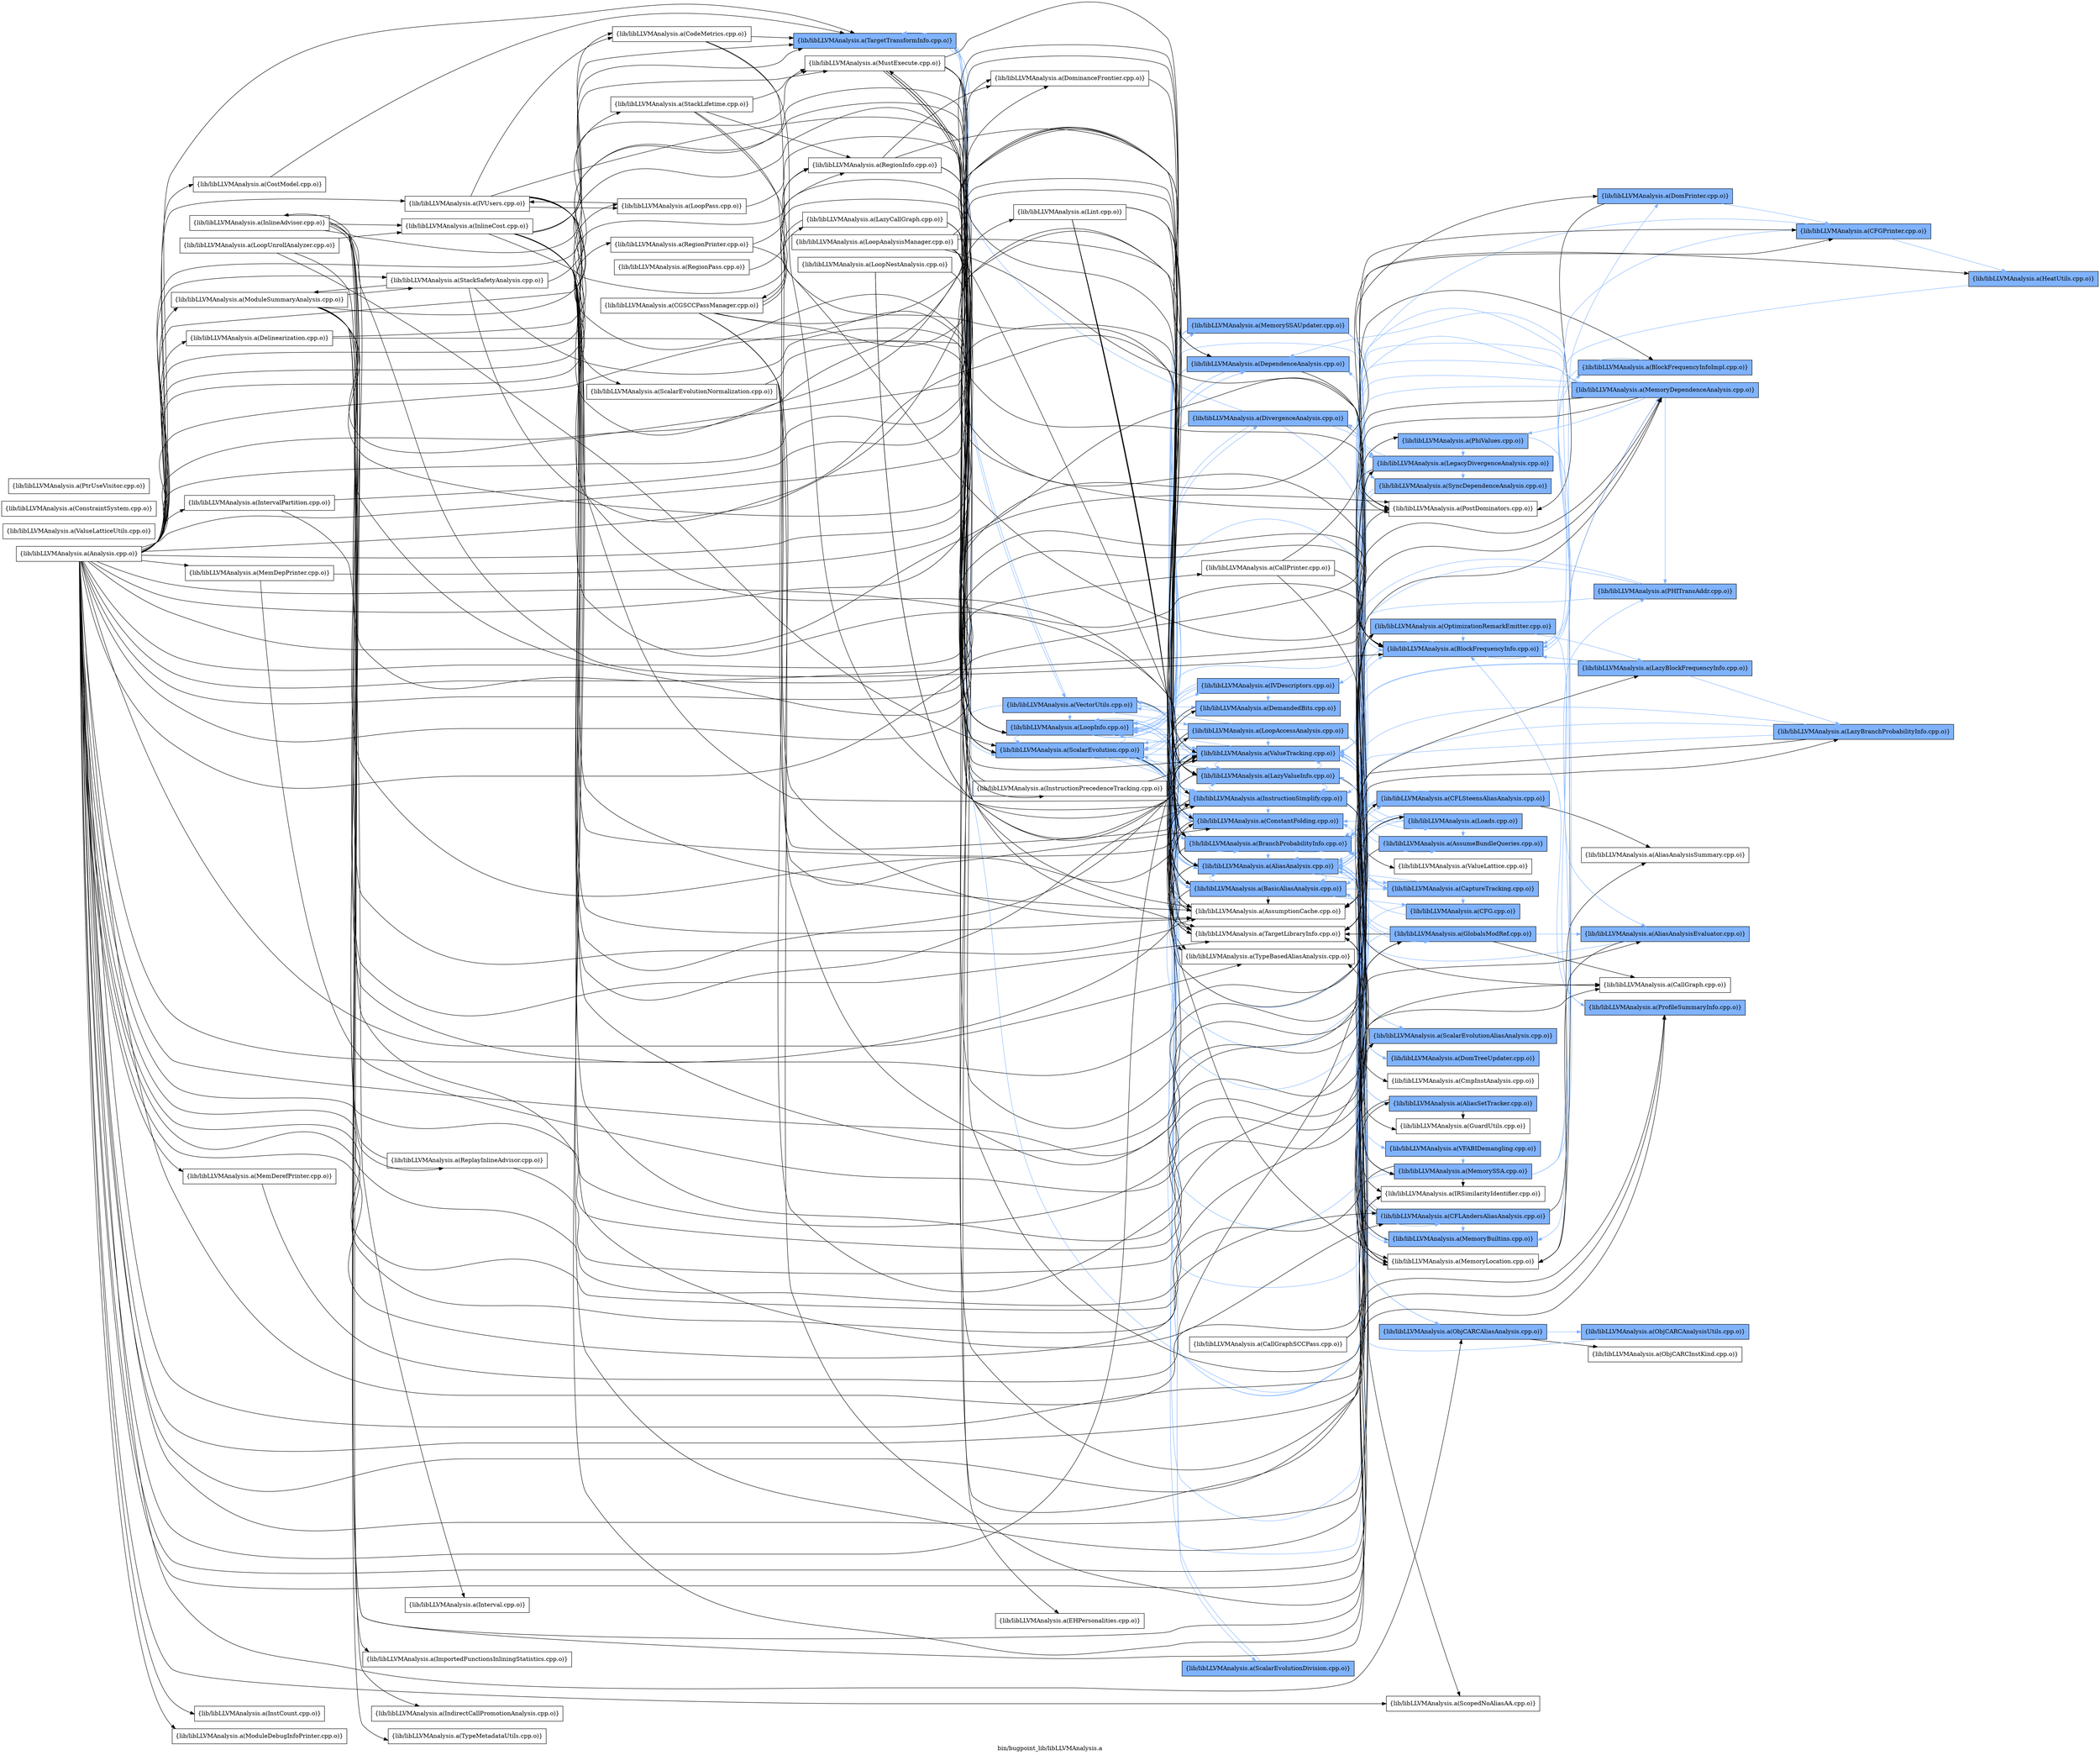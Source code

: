 digraph "bin/bugpoint_lib/libLLVMAnalysis.a" {
	label="bin/bugpoint_lib/libLLVMAnalysis.a";
	rankdir=LR;
	{ rank=same; Node0x560d4366f548;  }
	{ rank=same; Node0x560d4366d978; Node0x560d4367b528; Node0x560d43672068;  }
	{ rank=same; Node0x560d4368a078; Node0x560d436747c8; Node0x560d4366f2c8; Node0x560d4366d1f8; Node0x560d4368dfe8; Node0x560d43674188; Node0x560d43676168; Node0x560d4368caa8; Node0x560d43688e58; Node0x560d4368fac8; Node0x560d4368f398; Node0x560d4368d908; Node0x560d4367cf68; Node0x560d43671528; Node0x560d43674a98; Node0x560d4366fb38; Node0x560d43672888;  }
	{ rank=same; Node0x560d436865b8; Node0x560d436894e8; Node0x560d43692318; Node0x560d4366eb98; Node0x560d4367d698; Node0x560d43678648; Node0x560d4368d868; Node0x560d43684da8; Node0x560d43676de8; Node0x560d4366d9c8; Node0x560d4366e008; Node0x560d43684308; Node0x560d43690068; Node0x560d436742c8; Node0x560d43672c98; Node0x560d43679408; Node0x560d4367a948; Node0x560d436730f8; Node0x560d43686838; Node0x560d4368a7f8; Node0x560d43691378; Node0x560d43673878; Node0x560d4368e498; Node0x560d4368c7d8; Node0x560d43677dd8; Node0x560d436730a8;  }
	{ rank=same; Node0x560d436892b8; Node0x560d43684b78; Node0x560d43675768; Node0x560d43691b98; Node0x560d4368ec68; Node0x560d4366e5f8; Node0x560d436835e8; Node0x560d43685c08; Node0x560d43673eb8; Node0x560d4368c058; Node0x560d43671ca8;  }
	{ rank=same; Node0x560d4368a5c8; Node0x560d43690748;  }
	{ rank=same; Node0x560d4366f548;  }
	{ rank=same; Node0x560d4366d978; Node0x560d4367b528; Node0x560d43672068;  }
	{ rank=same; Node0x560d4368a078; Node0x560d436747c8; Node0x560d4366f2c8; Node0x560d4366d1f8; Node0x560d4368dfe8; Node0x560d43674188; Node0x560d43676168; Node0x560d4368caa8; Node0x560d43688e58; Node0x560d4368fac8; Node0x560d4368f398; Node0x560d4368d908; Node0x560d4367cf68; Node0x560d43671528; Node0x560d43674a98; Node0x560d4366fb38; Node0x560d43672888;  }
	{ rank=same; Node0x560d436865b8; Node0x560d436894e8; Node0x560d43692318; Node0x560d4366eb98; Node0x560d4367d698; Node0x560d43678648; Node0x560d4368d868; Node0x560d43684da8; Node0x560d43676de8; Node0x560d4366d9c8; Node0x560d4366e008; Node0x560d43684308; Node0x560d43690068; Node0x560d436742c8; Node0x560d43672c98; Node0x560d43679408; Node0x560d4367a948; Node0x560d436730f8; Node0x560d43686838; Node0x560d4368a7f8; Node0x560d43691378; Node0x560d43673878; Node0x560d4368e498; Node0x560d4368c7d8; Node0x560d43677dd8; Node0x560d436730a8;  }
	{ rank=same; Node0x560d436892b8; Node0x560d43684b78; Node0x560d43675768; Node0x560d43691b98; Node0x560d4368ec68; Node0x560d4366e5f8; Node0x560d436835e8; Node0x560d43685c08; Node0x560d43673eb8; Node0x560d4368c058; Node0x560d43671ca8;  }
	{ rank=same; Node0x560d4368a5c8; Node0x560d43690748;  }

	Node0x560d4366f548 [shape=record,shape=box,group=1,style=filled,fillcolor="0.600000 0.5 1",label="{lib/libLLVMAnalysis.a(TargetTransformInfo.cpp.o)}"];
	Node0x560d4366f548 -> Node0x560d4366d978[color="0.600000 0.5 1"];
	Node0x560d4366f548 -> Node0x560d4367b528[color="0.600000 0.5 1"];
	Node0x560d4366f548 -> Node0x560d43672068[color="0.600000 0.5 1"];
	Node0x560d43676168 [shape=record,shape=box,group=1,style=filled,fillcolor="0.600000 0.5 1",label="{lib/libLLVMAnalysis.a(AliasAnalysis.cpp.o)}"];
	Node0x560d43676168 -> Node0x560d43684308[color="0.600000 0.5 1"];
	Node0x560d43676168 -> Node0x560d4368caa8[color="0.600000 0.5 1"];
	Node0x560d43676168 -> Node0x560d43690068[color="0.600000 0.5 1"];
	Node0x560d43676168 -> Node0x560d436742c8[color="0.600000 0.5 1"];
	Node0x560d43676168 -> Node0x560d43672c98[color="0.600000 0.5 1"];
	Node0x560d43676168 -> Node0x560d43679408[color="0.600000 0.5 1"];
	Node0x560d43676168 -> Node0x560d43692318;
	Node0x560d43676168 -> Node0x560d4367a948[color="0.600000 0.5 1"];
	Node0x560d43676168 -> Node0x560d43671528;
	Node0x560d43676168 -> Node0x560d4366fb38;
	Node0x560d43676168 -> Node0x560d436730f8;
	Node0x560d43676168 -> Node0x560d43674188[color="0.600000 0.5 1"];
	Node0x560d4368ca58 [shape=record,shape=box,group=0,label="{lib/libLLVMAnalysis.a(MustExecute.cpp.o)}"];
	Node0x560d4368ca58 -> Node0x560d436845d8;
	Node0x560d4368ca58 -> Node0x560d436865b8;
	Node0x560d4368ca58 -> Node0x560d436894e8;
	Node0x560d4368ca58 -> Node0x560d4368a078;
	Node0x560d4368ca58 -> Node0x560d436785a8;
	Node0x560d4368ca58 -> Node0x560d4368fac8;
	Node0x560d4368ca58 -> Node0x560d4368d908;
	Node0x560d4368ca58 -> Node0x560d4366eb98;
	Node0x560d4368ca58 -> Node0x560d4366d978;
	Node0x560d4368ca58 -> Node0x560d43674188;
	Node0x560d43684308 [shape=record,shape=box,group=1,style=filled,fillcolor="0.600000 0.5 1",label="{lib/libLLVMAnalysis.a(ObjCARCAliasAnalysis.cpp.o)}"];
	Node0x560d43684308 -> Node0x560d436835e8[color="0.600000 0.5 1"];
	Node0x560d43684308 -> Node0x560d43685c08;
	Node0x560d43684308 -> Node0x560d43674188[color="0.600000 0.5 1"];
	Node0x560d436865b8 [shape=record,shape=box,group=0,label="{lib/libLLVMAnalysis.a(PostDominators.cpp.o)}"];
	Node0x560d4368c058 [shape=record,shape=box,group=1,style=filled,fillcolor="0.600000 0.5 1",label="{lib/libLLVMAnalysis.a(AliasAnalysisEvaluator.cpp.o)}"];
	Node0x560d4368c058 -> Node0x560d43676168[color="0.600000 0.5 1"];
	Node0x560d4368c058 -> Node0x560d43692318;
	Node0x560d4368c7d8 [shape=record,shape=box,group=1,style=filled,fillcolor="0.600000 0.5 1",label="{lib/libLLVMAnalysis.a(AliasSetTracker.cpp.o)}"];
	Node0x560d4368c7d8 -> Node0x560d43676168[color="0.600000 0.5 1"];
	Node0x560d4368c7d8 -> Node0x560d43676de8;
	Node0x560d4368c7d8 -> Node0x560d43692318;
	Node0x560d4368c508 [shape=record,shape=box,group=0,label="{lib/libLLVMAnalysis.a(Analysis.cpp.o)}"];
	Node0x560d4368c508 -> Node0x560d43676168;
	Node0x560d4368c508 -> Node0x560d4368ceb8;
	Node0x560d4368c508 -> Node0x560d4368ca58;
	Node0x560d4368c508 -> Node0x560d43684308;
	Node0x560d4368c508 -> Node0x560d43684da8;
	Node0x560d4368c508 -> Node0x560d43686838;
	Node0x560d4368c508 -> Node0x560d436865b8;
	Node0x560d4368c508 -> Node0x560d4368c058;
	Node0x560d4368c508 -> Node0x560d4368c7d8;
	Node0x560d4368c508 -> Node0x560d4368caa8;
	Node0x560d4368c508 -> Node0x560d436894e8;
	Node0x560d4368c508 -> Node0x560d4368a078;
	Node0x560d4368c508 -> Node0x560d4368a5c8;
	Node0x560d4368c508 -> Node0x560d43690068;
	Node0x560d4368c508 -> Node0x560d436742c8;
	Node0x560d4368c508 -> Node0x560d43671ca8;
	Node0x560d4368c508 -> Node0x560d436729c8;
	Node0x560d4368c508 -> Node0x560d43675998;
	Node0x560d4368c508 -> Node0x560d43676b18;
	Node0x560d4368c508 -> Node0x560d43674a98;
	Node0x560d4368c508 -> Node0x560d436747c8;
	Node0x560d4368c508 -> Node0x560d43675768;
	Node0x560d4368c508 -> Node0x560d43678558;
	Node0x560d4368c508 -> Node0x560d43679408;
	Node0x560d4368c508 -> Node0x560d43677dd8;
	Node0x560d4368c508 -> Node0x560d43671258;
	Node0x560d4368c508 -> Node0x560d43671668;
	Node0x560d4368c508 -> Node0x560d4366f688;
	Node0x560d4368c508 -> Node0x560d43690748;
	Node0x560d4368c508 -> Node0x560d4368ec68;
	Node0x560d4368c508 -> Node0x560d4368fac8;
	Node0x560d4368c508 -> Node0x560d4366eb98;
	Node0x560d4368c508 -> Node0x560d4366e5a8;
	Node0x560d4368c508 -> Node0x560d4366d978;
	Node0x560d4368c508 -> Node0x560d4368fe38;
	Node0x560d4368c508 -> Node0x560d43690568;
	Node0x560d4368c508 -> Node0x560d43690c48;
	Node0x560d4368c508 -> Node0x560d43691b98;
	Node0x560d4368c508 -> Node0x560d4368d868;
	Node0x560d4368c508 -> Node0x560d4368e628;
	Node0x560d4368c508 -> Node0x560d4367a038;
	Node0x560d4368c508 -> Node0x560d4367b7f8;
	Node0x560d4368c508 -> Node0x560d4367b528;
	Node0x560d4368c508 -> Node0x560d4367a948;
	Node0x560d4368c508 -> Node0x560d4367bd98;
	Node0x560d4368c508 -> Node0x560d4366f548;
	Node0x560d4368c508 -> Node0x560d4366fb38;
	Node0x560d4368c508 -> Node0x560d436730f8;
	Node0x560d4368caa8 [shape=record,shape=box,group=1,style=filled,fillcolor="0.600000 0.5 1",label="{lib/libLLVMAnalysis.a(BasicAliasAnalysis.cpp.o)}"];
	Node0x560d4368caa8 -> Node0x560d43676168[color="0.600000 0.5 1"];
	Node0x560d4368caa8 -> Node0x560d43686838[color="0.600000 0.5 1"];
	Node0x560d4368caa8 -> Node0x560d43688e58;
	Node0x560d4368caa8 -> Node0x560d4368a7f8[color="0.600000 0.5 1"];
	Node0x560d4368caa8 -> Node0x560d43672c98[color="0.600000 0.5 1"];
	Node0x560d4368caa8 -> Node0x560d43691378[color="0.600000 0.5 1"];
	Node0x560d4368caa8 -> Node0x560d43692318;
	Node0x560d4368caa8 -> Node0x560d43671528;
	Node0x560d4368caa8 -> Node0x560d43674188[color="0.600000 0.5 1"];
	Node0x560d4368a5c8 [shape=record,shape=box,group=1,style=filled,fillcolor="0.600000 0.5 1",label="{lib/libLLVMAnalysis.a(CFGPrinter.cpp.o)}"];
	Node0x560d4368a5c8 -> Node0x560d436894e8[color="0.600000 0.5 1"];
	Node0x560d4368a5c8 -> Node0x560d4368a078[color="0.600000 0.5 1"];
	Node0x560d4368a5c8 -> Node0x560d43677b08[color="0.600000 0.5 1"];
	Node0x560d43690068 [shape=record,shape=box,group=1,style=filled,fillcolor="0.600000 0.5 1",label="{lib/libLLVMAnalysis.a(CFLAndersAliasAnalysis.cpp.o)}"];
	Node0x560d43690068 -> Node0x560d43676168[color="0.600000 0.5 1"];
	Node0x560d43690068 -> Node0x560d43673eb8;
	Node0x560d43690068 -> Node0x560d43691378[color="0.600000 0.5 1"];
	Node0x560d43690068 -> Node0x560d43671528;
	Node0x560d436742c8 [shape=record,shape=box,group=1,style=filled,fillcolor="0.600000 0.5 1",label="{lib/libLLVMAnalysis.a(CFLSteensAliasAnalysis.cpp.o)}"];
	Node0x560d436742c8 -> Node0x560d43676168[color="0.600000 0.5 1"];
	Node0x560d436742c8 -> Node0x560d43690068[color="0.600000 0.5 1"];
	Node0x560d436742c8 -> Node0x560d43673eb8;
	Node0x560d436742c8 -> Node0x560d43691378[color="0.600000 0.5 1"];
	Node0x560d436742c8 -> Node0x560d43671528;
	Node0x560d436729c8 [shape=record,shape=box,group=0,label="{lib/libLLVMAnalysis.a(CallPrinter.cpp.o)}"];
	Node0x560d436729c8 -> Node0x560d436894e8;
	Node0x560d436729c8 -> Node0x560d43671ca8;
	Node0x560d436729c8 -> Node0x560d43677b08;
	Node0x560d43675998 [shape=record,shape=box,group=0,label="{lib/libLLVMAnalysis.a(CostModel.cpp.o)}"];
	Node0x560d43675998 -> Node0x560d4366f548;
	Node0x560d436747c8 [shape=record,shape=box,group=1,style=filled,fillcolor="0.600000 0.5 1",label="{lib/libLLVMAnalysis.a(DependenceAnalysis.cpp.o)}"];
	Node0x560d436747c8 -> Node0x560d43676168[color="0.600000 0.5 1"];
	Node0x560d436747c8 -> Node0x560d4368caa8[color="0.600000 0.5 1"];
	Node0x560d436747c8 -> Node0x560d4366d978[color="0.600000 0.5 1"];
	Node0x560d436747c8 -> Node0x560d43692318;
	Node0x560d436747c8 -> Node0x560d4367b528[color="0.600000 0.5 1"];
	Node0x560d436747c8 -> Node0x560d43674188[color="0.600000 0.5 1"];
	Node0x560d43675768 [shape=record,shape=box,group=1,style=filled,fillcolor="0.600000 0.5 1",label="{lib/libLLVMAnalysis.a(DomPrinter.cpp.o)}"];
	Node0x560d43675768 -> Node0x560d436865b8;
	Node0x560d43675768 -> Node0x560d4368a5c8[color="0.600000 0.5 1"];
	Node0x560d43679408 [shape=record,shape=box,group=1,style=filled,fillcolor="0.600000 0.5 1",label="{lib/libLLVMAnalysis.a(GlobalsModRef.cpp.o)}"];
	Node0x560d43679408 -> Node0x560d43676168[color="0.600000 0.5 1"];
	Node0x560d43679408 -> Node0x560d4368c058[color="0.600000 0.5 1"];
	Node0x560d43679408 -> Node0x560d43671ca8;
	Node0x560d43679408 -> Node0x560d43691378[color="0.600000 0.5 1"];
	Node0x560d43679408 -> Node0x560d43671528;
	Node0x560d43679408 -> Node0x560d43674188[color="0.600000 0.5 1"];
	Node0x560d43671668 [shape=record,shape=box,group=0,label="{lib/libLLVMAnalysis.a(InstCount.cpp.o)}"];
	Node0x560d4366f688 [shape=record,shape=box,group=0,label="{lib/libLLVMAnalysis.a(IntervalPartition.cpp.o)}"];
	Node0x560d4366f688 -> Node0x560d43678558;
	Node0x560d4366f688 -> Node0x560d43670628;
	Node0x560d4368fac8 [shape=record,shape=box,group=1,style=filled,fillcolor="0.600000 0.5 1",label="{lib/libLLVMAnalysis.a(LazyValueInfo.cpp.o)}"];
	Node0x560d4368fac8 -> Node0x560d43676168[color="0.600000 0.5 1"];
	Node0x560d4368fac8 -> Node0x560d43688e58;
	Node0x560d4368fac8 -> Node0x560d4368f398[color="0.600000 0.5 1"];
	Node0x560d4368fac8 -> Node0x560d4368d908[color="0.600000 0.5 1"];
	Node0x560d4368fac8 -> Node0x560d43671528;
	Node0x560d4368fac8 -> Node0x560d43673878;
	Node0x560d4368fac8 -> Node0x560d43674188[color="0.600000 0.5 1"];
	Node0x560d4366eb98 [shape=record,shape=box,group=1,style=filled,fillcolor="0.600000 0.5 1",label="{lib/libLLVMAnalysis.a(LegacyDivergenceAnalysis.cpp.o)}"];
	Node0x560d4366eb98 -> Node0x560d436865b8;
	Node0x560d4366eb98 -> Node0x560d436894e8[color="0.600000 0.5 1"];
	Node0x560d4366eb98 -> Node0x560d4368a078[color="0.600000 0.5 1"];
	Node0x560d4366eb98 -> Node0x560d4366f2c8[color="0.600000 0.5 1"];
	Node0x560d4366eb98 -> Node0x560d4366d978[color="0.600000 0.5 1"];
	Node0x560d4366eb98 -> Node0x560d4367d698[color="0.600000 0.5 1"];
	Node0x560d4366eb98 -> Node0x560d4366f548[color="0.600000 0.5 1"];
	Node0x560d4366e5a8 [shape=record,shape=box,group=0,label="{lib/libLLVMAnalysis.a(Lint.cpp.o)}"];
	Node0x560d4366e5a8 -> Node0x560d43676168;
	Node0x560d4366e5a8 -> Node0x560d43688e58;
	Node0x560d4366e5a8 -> Node0x560d4368f398;
	Node0x560d4366e5a8 -> Node0x560d4368d908;
	Node0x560d4366e5a8 -> Node0x560d4366d9c8;
	Node0x560d4366e5a8 -> Node0x560d43692318;
	Node0x560d4366e5a8 -> Node0x560d43671528;
	Node0x560d4366e5a8 -> Node0x560d43674188;
	Node0x560d43690568 [shape=record,shape=box,group=0,label="{lib/libLLVMAnalysis.a(MemDepPrinter.cpp.o)}"];
	Node0x560d43690568 -> Node0x560d43676168;
	Node0x560d43690568 -> Node0x560d43691b98;
	Node0x560d43690c48 [shape=record,shape=box,group=0,label="{lib/libLLVMAnalysis.a(MemDerefPrinter.cpp.o)}"];
	Node0x560d43690c48 -> Node0x560d4366d9c8;
	Node0x560d4368e628 [shape=record,shape=box,group=0,label="{lib/libLLVMAnalysis.a(ModuleDebugInfoPrinter.cpp.o)}"];
	Node0x560d4367a038 [shape=record,shape=box,group=0,label="{lib/libLLVMAnalysis.a(RegionInfo.cpp.o)}"];
	Node0x560d4367a038 -> Node0x560d436865b8;
	Node0x560d4367a038 -> Node0x560d4368a078;
	Node0x560d4367a038 -> Node0x560d43678558;
	Node0x560d4367a038 -> Node0x560d4366d978;
	Node0x560d43679db8 [shape=record,shape=box,group=0,label="{lib/libLLVMAnalysis.a(RegionPass.cpp.o)}"];
	Node0x560d43679db8 -> Node0x560d4367a038;
	Node0x560d4367b7f8 [shape=record,shape=box,group=0,label="{lib/libLLVMAnalysis.a(RegionPrinter.cpp.o)}"];
	Node0x560d4367b7f8 -> Node0x560d4368a5c8;
	Node0x560d4367b7f8 -> Node0x560d4367a038;
	Node0x560d4367b528 [shape=record,shape=box,group=1,style=filled,fillcolor="0.600000 0.5 1",label="{lib/libLLVMAnalysis.a(ScalarEvolution.cpp.o)}"];
	Node0x560d4367b528 -> Node0x560d43676168[color="0.600000 0.5 1"];
	Node0x560d4367b528 -> Node0x560d4368caa8[color="0.600000 0.5 1"];
	Node0x560d4367b528 -> Node0x560d43688e58;
	Node0x560d4367b528 -> Node0x560d4368a078[color="0.600000 0.5 1"];
	Node0x560d4367b528 -> Node0x560d436747c8[color="0.600000 0.5 1"];
	Node0x560d4367b528 -> Node0x560d4368fac8[color="0.600000 0.5 1"];
	Node0x560d4367b528 -> Node0x560d4368f398[color="0.600000 0.5 1"];
	Node0x560d4367b528 -> Node0x560d4368d908[color="0.600000 0.5 1"];
	Node0x560d4367b528 -> Node0x560d4366d978[color="0.600000 0.5 1"];
	Node0x560d4367b528 -> Node0x560d4367cf68[color="0.600000 0.5 1"];
	Node0x560d4367b528 -> Node0x560d43671528;
	Node0x560d4367b528 -> Node0x560d43674188[color="0.600000 0.5 1"];
	Node0x560d4367a948 [shape=record,shape=box,group=1,style=filled,fillcolor="0.600000 0.5 1",label="{lib/libLLVMAnalysis.a(ScalarEvolutionAliasAnalysis.cpp.o)}"];
	Node0x560d4367a948 -> Node0x560d4367b528[color="0.600000 0.5 1"];
	Node0x560d43671528 [shape=record,shape=box,group=0,label="{lib/libLLVMAnalysis.a(TargetLibraryInfo.cpp.o)}"];
	Node0x560d4366fb38 [shape=record,shape=box,group=0,label="{lib/libLLVMAnalysis.a(TypeBasedAliasAnalysis.cpp.o)}"];
	Node0x560d436730f8 [shape=record,shape=box,group=0,label="{lib/libLLVMAnalysis.a(ScopedNoAliasAA.cpp.o)}"];
	Node0x560d436785a8 [shape=record,shape=box,group=0,label="{lib/libLLVMAnalysis.a(EHPersonalities.cpp.o)}"];
	Node0x560d43672068 [shape=record,shape=box,group=1,style=filled,fillcolor="0.600000 0.5 1",label="{lib/libLLVMAnalysis.a(VectorUtils.cpp.o)}"];
	Node0x560d43672068 -> Node0x560d43674a98[color="0.600000 0.5 1"];
	Node0x560d43672068 -> Node0x560d4366d978[color="0.600000 0.5 1"];
	Node0x560d43672068 -> Node0x560d4367b528[color="0.600000 0.5 1"];
	Node0x560d43672068 -> Node0x560d4366f548[color="0.600000 0.5 1"];
	Node0x560d43672068 -> Node0x560d4366fb38;
	Node0x560d43672068 -> Node0x560d43674188[color="0.600000 0.5 1"];
	Node0x560d43672068 -> Node0x560d43672888[color="0.600000 0.5 1"];
	Node0x560d43674188 [shape=record,shape=box,group=1,style=filled,fillcolor="0.600000 0.5 1",label="{lib/libLLVMAnalysis.a(ValueTracking.cpp.o)}"];
	Node0x560d43674188 -> Node0x560d43676168[color="0.600000 0.5 1"];
	Node0x560d43674188 -> Node0x560d43684da8[color="0.600000 0.5 1"];
	Node0x560d43674188 -> Node0x560d4368caa8[color="0.600000 0.5 1"];
	Node0x560d43674188 -> Node0x560d43688e58;
	Node0x560d43674188 -> Node0x560d4368a078[color="0.600000 0.5 1"];
	Node0x560d43674188 -> Node0x560d43676de8;
	Node0x560d43674188 -> Node0x560d4368fac8[color="0.600000 0.5 1"];
	Node0x560d43674188 -> Node0x560d4368f398[color="0.600000 0.5 1"];
	Node0x560d43674188 -> Node0x560d4368d908[color="0.600000 0.5 1"];
	Node0x560d43674188 -> Node0x560d4366d9c8[color="0.600000 0.5 1"];
	Node0x560d43674188 -> Node0x560d4366e008[color="0.600000 0.5 1"];
	Node0x560d43674188 -> Node0x560d4366d978[color="0.600000 0.5 1"];
	Node0x560d43674188 -> Node0x560d4367b528[color="0.600000 0.5 1"];
	Node0x560d43674188 -> Node0x560d43671528;
	Node0x560d4366e5f8 [shape=record,shape=box,group=1,style=filled,fillcolor="0.600000 0.5 1",label="{lib/libLLVMAnalysis.a(ProfileSummaryInfo.cpp.o)}"];
	Node0x560d4366e5f8 -> Node0x560d436894e8[color="0.600000 0.5 1"];
	Node0x560d43678648 [shape=record,shape=box,group=1,style=filled,fillcolor="0.600000 0.5 1",label="{lib/libLLVMAnalysis.a(DomTreeUpdater.cpp.o)}"];
	Node0x560d43678648 -> Node0x560d4368a078[color="0.600000 0.5 1"];
	Node0x560d4366d978 [shape=record,shape=box,group=1,style=filled,fillcolor="0.600000 0.5 1",label="{lib/libLLVMAnalysis.a(LoopInfo.cpp.o)}"];
	Node0x560d4366d978 -> Node0x560d4368a078[color="0.600000 0.5 1"];
	Node0x560d4366d978 -> Node0x560d436747c8[color="0.600000 0.5 1"];
	Node0x560d4366d978 -> Node0x560d4366f2c8[color="0.600000 0.5 1"];
	Node0x560d4366d978 -> Node0x560d4366d1f8[color="0.600000 0.5 1"];
	Node0x560d4366d978 -> Node0x560d4368dfe8[color="0.600000 0.5 1"];
	Node0x560d4366d978 -> Node0x560d4367b528[color="0.600000 0.5 1"];
	Node0x560d4366d978 -> Node0x560d43674188[color="0.600000 0.5 1"];
	Node0x560d43672c98 [shape=record,shape=box,group=1,style=filled,fillcolor="0.600000 0.5 1",label="{lib/libLLVMAnalysis.a(CaptureTracking.cpp.o)}"];
	Node0x560d43672c98 -> Node0x560d43676168[color="0.600000 0.5 1"];
	Node0x560d43672c98 -> Node0x560d4368a078[color="0.600000 0.5 1"];
	Node0x560d43672c98 -> Node0x560d4368a7f8[color="0.600000 0.5 1"];
	Node0x560d43672c98 -> Node0x560d43674188[color="0.600000 0.5 1"];
	Node0x560d43692318 [shape=record,shape=box,group=0,label="{lib/libLLVMAnalysis.a(MemoryLocation.cpp.o)}"];
	Node0x560d43692318 -> Node0x560d43671528;
	Node0x560d43692318 -> Node0x560d4366fb38;
	Node0x560d43676de8 [shape=record,shape=box,group=0,label="{lib/libLLVMAnalysis.a(GuardUtils.cpp.o)}"];
	Node0x560d4368ceb8 [shape=record,shape=box,group=0,label="{lib/libLLVMAnalysis.a(ModuleSummaryAnalysis.cpp.o)}"];
	Node0x560d4368ceb8 -> Node0x560d43676168;
	Node0x560d4368ceb8 -> Node0x560d4368d1d8;
	Node0x560d4368ceb8 -> Node0x560d436894e8;
	Node0x560d4368ceb8 -> Node0x560d436892b8;
	Node0x560d4368ceb8 -> Node0x560d4368a078;
	Node0x560d4368ceb8 -> Node0x560d4366d978;
	Node0x560d4368ceb8 -> Node0x560d4366e5f8;
	Node0x560d4368ceb8 -> Node0x560d4367bd98;
	Node0x560d4368ceb8 -> Node0x560d436703a8;
	Node0x560d43684da8 [shape=record,shape=box,group=1,style=filled,fillcolor="0.600000 0.5 1",label="{lib/libLLVMAnalysis.a(OptimizationRemarkEmitter.cpp.o)}"];
	Node0x560d43684da8 -> Node0x560d43676168[color="0.600000 0.5 1"];
	Node0x560d43684da8 -> Node0x560d436894e8[color="0.600000 0.5 1"];
	Node0x560d43684da8 -> Node0x560d4368a078[color="0.600000 0.5 1"];
	Node0x560d43684da8 -> Node0x560d4368ec68[color="0.600000 0.5 1"];
	Node0x560d43684da8 -> Node0x560d4366d978[color="0.600000 0.5 1"];
	Node0x560d43684da8 -> Node0x560d4366e5f8[color="0.600000 0.5 1"];
	Node0x560d43686838 [shape=record,shape=box,group=1,style=filled,fillcolor="0.600000 0.5 1",label="{lib/libLLVMAnalysis.a(PhiValues.cpp.o)}"];
	Node0x560d43686838 -> Node0x560d4368c058[color="0.600000 0.5 1"];
	Node0x560d43686838 -> Node0x560d4366eb98[color="0.600000 0.5 1"];
	Node0x560d436894e8 [shape=record,shape=box,group=1,style=filled,fillcolor="0.600000 0.5 1",label="{lib/libLLVMAnalysis.a(BlockFrequencyInfo.cpp.o)}"];
	Node0x560d436894e8 -> Node0x560d436892b8[color="0.600000 0.5 1"];
	Node0x560d436894e8 -> Node0x560d4368a078[color="0.600000 0.5 1"];
	Node0x560d436894e8 -> Node0x560d4366d978[color="0.600000 0.5 1"];
	Node0x560d4368a078 [shape=record,shape=box,group=1,style=filled,fillcolor="0.600000 0.5 1",label="{lib/libLLVMAnalysis.a(BranchProbabilityInfo.cpp.o)}"];
	Node0x560d4368a078 -> Node0x560d43676168[color="0.600000 0.5 1"];
	Node0x560d4368a078 -> Node0x560d436865b8;
	Node0x560d4368a078 -> Node0x560d436894e8[color="0.600000 0.5 1"];
	Node0x560d4368a078 -> Node0x560d4366d978[color="0.600000 0.5 1"];
	Node0x560d4368a078 -> Node0x560d43671528;
	Node0x560d43671ca8 [shape=record,shape=box,group=0,label="{lib/libLLVMAnalysis.a(CallGraph.cpp.o)}"];
	Node0x560d43676b18 [shape=record,shape=box,group=0,label="{lib/libLLVMAnalysis.a(Delinearization.cpp.o)}"];
	Node0x560d43676b18 -> Node0x560d4366d978;
	Node0x560d43676b18 -> Node0x560d4367b528;
	Node0x560d43674a98 [shape=record,shape=box,group=1,style=filled,fillcolor="0.600000 0.5 1",label="{lib/libLLVMAnalysis.a(DemandedBits.cpp.o)}"];
	Node0x560d43674a98 -> Node0x560d43688e58;
	Node0x560d43674a98 -> Node0x560d43674188[color="0.600000 0.5 1"];
	Node0x560d43678558 [shape=record,shape=box,group=0,label="{lib/libLLVMAnalysis.a(DominanceFrontier.cpp.o)}"];
	Node0x560d43678558 -> Node0x560d4368a078;
	Node0x560d43677dd8 [shape=record,shape=box,group=0,label="{lib/libLLVMAnalysis.a(IRSimilarityIdentifier.cpp.o)}"];
	Node0x560d43671258 [shape=record,shape=box,group=0,label="{lib/libLLVMAnalysis.a(IVUsers.cpp.o)}"];
	Node0x560d43671258 -> Node0x560d43688e58;
	Node0x560d43671258 -> Node0x560d4368a078;
	Node0x560d43671258 -> Node0x560d436719d8;
	Node0x560d43671258 -> Node0x560d4366d978;
	Node0x560d43671258 -> Node0x560d4368fe38;
	Node0x560d43671258 -> Node0x560d4367b528;
	Node0x560d43671258 -> Node0x560d4367ca18;
	Node0x560d43671258 -> Node0x560d43674188;
	Node0x560d43690748 [shape=record,shape=box,group=1,style=filled,fillcolor="0.600000 0.5 1",label="{lib/libLLVMAnalysis.a(LazyBranchProbabilityInfo.cpp.o)}"];
	Node0x560d43690748 -> Node0x560d43676168[color="0.600000 0.5 1"];
	Node0x560d43690748 -> Node0x560d4368a078[color="0.600000 0.5 1"];
	Node0x560d43690748 -> Node0x560d4366d978[color="0.600000 0.5 1"];
	Node0x560d43690748 -> Node0x560d43671528;
	Node0x560d4368ec68 [shape=record,shape=box,group=1,style=filled,fillcolor="0.600000 0.5 1",label="{lib/libLLVMAnalysis.a(LazyBlockFrequencyInfo.cpp.o)}"];
	Node0x560d4368ec68 -> Node0x560d436894e8[color="0.600000 0.5 1"];
	Node0x560d4368ec68 -> Node0x560d4368a078[color="0.600000 0.5 1"];
	Node0x560d4368ec68 -> Node0x560d43690748[color="0.600000 0.5 1"];
	Node0x560d4368ec68 -> Node0x560d4366d978[color="0.600000 0.5 1"];
	Node0x560d4368fe38 [shape=record,shape=box,group=0,label="{lib/libLLVMAnalysis.a(LoopPass.cpp.o)}"];
	Node0x560d4368fe38 -> Node0x560d43671258;
	Node0x560d4368fe38 -> Node0x560d4366d978;
	Node0x560d43691b98 [shape=record,shape=box,group=1,style=filled,fillcolor="0.600000 0.5 1",label="{lib/libLLVMAnalysis.a(MemoryDependenceAnalysis.cpp.o)}"];
	Node0x560d43691b98 -> Node0x560d43676168[color="0.600000 0.5 1"];
	Node0x560d43691b98 -> Node0x560d43684b78[color="0.600000 0.5 1"];
	Node0x560d43691b98 -> Node0x560d43686838[color="0.600000 0.5 1"];
	Node0x560d43691b98 -> Node0x560d4368caa8[color="0.600000 0.5 1"];
	Node0x560d43691b98 -> Node0x560d43688e58;
	Node0x560d43691b98 -> Node0x560d4368a078[color="0.600000 0.5 1"];
	Node0x560d43691b98 -> Node0x560d436747c8[color="0.600000 0.5 1"];
	Node0x560d43691b98 -> Node0x560d4366d978[color="0.600000 0.5 1"];
	Node0x560d43691b98 -> Node0x560d4366d1f8[color="0.600000 0.5 1"];
	Node0x560d43691b98 -> Node0x560d43691378[color="0.600000 0.5 1"];
	Node0x560d43691b98 -> Node0x560d43692318;
	Node0x560d43691b98 -> Node0x560d43671528;
	Node0x560d43691b98 -> Node0x560d43674188[color="0.600000 0.5 1"];
	Node0x560d4368d868 [shape=record,shape=box,group=1,style=filled,fillcolor="0.600000 0.5 1",label="{lib/libLLVMAnalysis.a(MemorySSA.cpp.o)}"];
	Node0x560d4368d868 -> Node0x560d43676168[color="0.600000 0.5 1"];
	Node0x560d4368d868 -> Node0x560d43684b78[color="0.600000 0.5 1"];
	Node0x560d4368d868 -> Node0x560d4368caa8[color="0.600000 0.5 1"];
	Node0x560d4368d868 -> Node0x560d4368a078[color="0.600000 0.5 1"];
	Node0x560d4368d868 -> Node0x560d43690068[color="0.600000 0.5 1"];
	Node0x560d4368d868 -> Node0x560d436747c8[color="0.600000 0.5 1"];
	Node0x560d4368d868 -> Node0x560d43675768[color="0.600000 0.5 1"];
	Node0x560d4368d868 -> Node0x560d43677dd8;
	Node0x560d4368d868 -> Node0x560d4368fac8[color="0.600000 0.5 1"];
	Node0x560d4368d868 -> Node0x560d4366d978[color="0.600000 0.5 1"];
	Node0x560d4368d868 -> Node0x560d43691b98[color="0.600000 0.5 1"];
	Node0x560d4368d868 -> Node0x560d43692318;
	Node0x560d4367bd98 [shape=record,shape=box,group=0,label="{lib/libLLVMAnalysis.a(StackSafetyAnalysis.cpp.o)}"];
	Node0x560d4367bd98 -> Node0x560d4368ceb8;
	Node0x560d4367bd98 -> Node0x560d4368fac8;
	Node0x560d4367bd98 -> Node0x560d4367b528;
	Node0x560d4367bd98 -> Node0x560d4367e318;
	Node0x560d43688e58 [shape=record,shape=box,group=0,label="{lib/libLLVMAnalysis.a(AssumptionCache.cpp.o)}"];
	Node0x560d4368a7f8 [shape=record,shape=box,group=1,style=filled,fillcolor="0.600000 0.5 1",label="{lib/libLLVMAnalysis.a(CFG.cpp.o)}"];
	Node0x560d4368a7f8 -> Node0x560d4368a078[color="0.600000 0.5 1"];
	Node0x560d4368a7f8 -> Node0x560d4366d978[color="0.600000 0.5 1"];
	Node0x560d43691378 [shape=record,shape=box,group=1,style=filled,fillcolor="0.600000 0.5 1",label="{lib/libLLVMAnalysis.a(MemoryBuiltins.cpp.o)}"];
	Node0x560d43691378 -> Node0x560d4368f398[color="0.600000 0.5 1"];
	Node0x560d43691378 -> Node0x560d43671528;
	Node0x560d43691378 -> Node0x560d43674188[color="0.600000 0.5 1"];
	Node0x560d436892b8 [shape=record,shape=box,group=1,style=filled,fillcolor="0.600000 0.5 1",label="{lib/libLLVMAnalysis.a(BlockFrequencyInfoImpl.cpp.o)}"];
	Node0x560d436892b8 -> Node0x560d436894e8[color="0.600000 0.5 1"];
	Node0x560d43677b08 [shape=record,shape=box,group=1,style=filled,fillcolor="0.600000 0.5 1",label="{lib/libLLVMAnalysis.a(HeatUtils.cpp.o)}"];
	Node0x560d43677b08 -> Node0x560d436894e8[color="0.600000 0.5 1"];
	Node0x560d43673eb8 [shape=record,shape=box,group=0,label="{lib/libLLVMAnalysis.a(AliasAnalysisSummary.cpp.o)}"];
	Node0x560d436719d8 [shape=record,shape=box,group=0,label="{lib/libLLVMAnalysis.a(CodeMetrics.cpp.o)}"];
	Node0x560d436719d8 -> Node0x560d43688e58;
	Node0x560d436719d8 -> Node0x560d4366f548;
	Node0x560d436719d8 -> Node0x560d43674188;
	Node0x560d4367ca18 [shape=record,shape=box,group=0,label="{lib/libLLVMAnalysis.a(ScalarEvolutionNormalization.cpp.o)}"];
	Node0x560d4367ca18 -> Node0x560d4367b528;
	Node0x560d43670628 [shape=record,shape=box,group=0,label="{lib/libLLVMAnalysis.a(Interval.cpp.o)}"];
	Node0x560d4368f398 [shape=record,shape=box,group=1,style=filled,fillcolor="0.600000 0.5 1",label="{lib/libLLVMAnalysis.a(ConstantFolding.cpp.o)}"];
	Node0x560d4368f398 -> Node0x560d43671528;
	Node0x560d4368f398 -> Node0x560d43674188[color="0.600000 0.5 1"];
	Node0x560d4368f398 -> Node0x560d43672068[color="0.600000 0.5 1"];
	Node0x560d4368d908 [shape=record,shape=box,group=1,style=filled,fillcolor="0.600000 0.5 1",label="{lib/libLLVMAnalysis.a(InstructionSimplify.cpp.o)}"];
	Node0x560d4368d908 -> Node0x560d43676168[color="0.600000 0.5 1"];
	Node0x560d4368d908 -> Node0x560d43688e58;
	Node0x560d4368d908 -> Node0x560d43672c98[color="0.600000 0.5 1"];
	Node0x560d4368d908 -> Node0x560d4368fac8[color="0.600000 0.5 1"];
	Node0x560d4368d908 -> Node0x560d4368f398[color="0.600000 0.5 1"];
	Node0x560d4368d908 -> Node0x560d4368e498;
	Node0x560d4368d908 -> Node0x560d43691378[color="0.600000 0.5 1"];
	Node0x560d4368d908 -> Node0x560d43671528;
	Node0x560d4368d908 -> Node0x560d43674188[color="0.600000 0.5 1"];
	Node0x560d4368d908 -> Node0x560d43672068[color="0.600000 0.5 1"];
	Node0x560d43673878 [shape=record,shape=box,group=0,label="{lib/libLLVMAnalysis.a(ValueLattice.cpp.o)}"];
	Node0x560d4368e498 [shape=record,shape=box,group=0,label="{lib/libLLVMAnalysis.a(CmpInstAnalysis.cpp.o)}"];
	Node0x560d4366f2c8 [shape=record,shape=box,group=1,style=filled,fillcolor="0.600000 0.5 1",label="{lib/libLLVMAnalysis.a(DivergenceAnalysis.cpp.o)}"];
	Node0x560d4366f2c8 -> Node0x560d436865b8;
	Node0x560d4366f2c8 -> Node0x560d436894e8[color="0.600000 0.5 1"];
	Node0x560d4366f2c8 -> Node0x560d4368a078[color="0.600000 0.5 1"];
	Node0x560d4366f2c8 -> Node0x560d4366eb98[color="0.600000 0.5 1"];
	Node0x560d4366f2c8 -> Node0x560d4366d978[color="0.600000 0.5 1"];
	Node0x560d4366f2c8 -> Node0x560d4367d698[color="0.600000 0.5 1"];
	Node0x560d4366f2c8 -> Node0x560d4366f548[color="0.600000 0.5 1"];
	Node0x560d4367d698 [shape=record,shape=box,group=1,style=filled,fillcolor="0.600000 0.5 1",label="{lib/libLLVMAnalysis.a(SyncDependenceAnalysis.cpp.o)}"];
	Node0x560d4367d698 -> Node0x560d436894e8[color="0.600000 0.5 1"];
	Node0x560d4367d698 -> Node0x560d4366d978[color="0.600000 0.5 1"];
	Node0x560d4366d9c8 [shape=record,shape=box,group=1,style=filled,fillcolor="0.600000 0.5 1",label="{lib/libLLVMAnalysis.a(Loads.cpp.o)}"];
	Node0x560d4366d9c8 -> Node0x560d43676168[color="0.600000 0.5 1"];
	Node0x560d4366d9c8 -> Node0x560d4368f398[color="0.600000 0.5 1"];
	Node0x560d4366d9c8 -> Node0x560d4366e008[color="0.600000 0.5 1"];
	Node0x560d4366d9c8 -> Node0x560d4366d978[color="0.600000 0.5 1"];
	Node0x560d4366d9c8 -> Node0x560d43691378[color="0.600000 0.5 1"];
	Node0x560d4366d9c8 -> Node0x560d43692318;
	Node0x560d4366d9c8 -> Node0x560d4367b528[color="0.600000 0.5 1"];
	Node0x560d4366d9c8 -> Node0x560d43674188[color="0.600000 0.5 1"];
	Node0x560d4366e008 [shape=record,shape=box,group=1,style=filled,fillcolor="0.600000 0.5 1",label="{lib/libLLVMAnalysis.a(AssumeBundleQueries.cpp.o)}"];
	Node0x560d4366e008 -> Node0x560d43688e58;
	Node0x560d4366e008 -> Node0x560d43674188[color="0.600000 0.5 1"];
	Node0x560d4366d1f8 [shape=record,shape=box,group=1,style=filled,fillcolor="0.600000 0.5 1",label="{lib/libLLVMAnalysis.a(IVDescriptors.cpp.o)}"];
	Node0x560d4366d1f8 -> Node0x560d43674a98[color="0.600000 0.5 1"];
	Node0x560d4366d1f8 -> Node0x560d4366d978[color="0.600000 0.5 1"];
	Node0x560d4366d1f8 -> Node0x560d4367b528[color="0.600000 0.5 1"];
	Node0x560d4366d1f8 -> Node0x560d43674188[color="0.600000 0.5 1"];
	Node0x560d4368dfe8 [shape=record,shape=box,group=1,style=filled,fillcolor="0.600000 0.5 1",label="{lib/libLLVMAnalysis.a(MemorySSAUpdater.cpp.o)}"];
	Node0x560d4368dfe8 -> Node0x560d4368a078[color="0.600000 0.5 1"];
	Node0x560d4368dfe8 -> Node0x560d43678648[color="0.600000 0.5 1"];
	Node0x560d4368dfe8 -> Node0x560d4366eb98[color="0.600000 0.5 1"];
	Node0x560d4368dfe8 -> Node0x560d4366d978[color="0.600000 0.5 1"];
	Node0x560d4368dfe8 -> Node0x560d4368d868[color="0.600000 0.5 1"];
	Node0x560d43684b78 [shape=record,shape=box,group=1,style=filled,fillcolor="0.600000 0.5 1",label="{lib/libLLVMAnalysis.a(PHITransAddr.cpp.o)}"];
	Node0x560d43684b78 -> Node0x560d4368a078[color="0.600000 0.5 1"];
	Node0x560d43684b78 -> Node0x560d4368d908[color="0.600000 0.5 1"];
	Node0x560d43684b78 -> Node0x560d43674188[color="0.600000 0.5 1"];
	Node0x560d4368d1d8 [shape=record,shape=box,group=0,label="{lib/libLLVMAnalysis.a(IndirectCallPromotionAnalysis.cpp.o)}"];
	Node0x560d436703a8 [shape=record,shape=box,group=0,label="{lib/libLLVMAnalysis.a(TypeMetadataUtils.cpp.o)}"];
	Node0x560d436845d8 [shape=record,shape=box,group=0,label="{lib/libLLVMAnalysis.a(InstructionPrecedenceTracking.cpp.o)}"];
	Node0x560d436845d8 -> Node0x560d4368ca58;
	Node0x560d436845d8 -> Node0x560d43674188;
	Node0x560d436835e8 [shape=record,shape=box,group=1,style=filled,fillcolor="0.600000 0.5 1",label="{lib/libLLVMAnalysis.a(ObjCARCAnalysisUtils.cpp.o)}"];
	Node0x560d436835e8 -> Node0x560d43676168[color="0.600000 0.5 1"];
	Node0x560d43685c08 [shape=record,shape=box,group=0,label="{lib/libLLVMAnalysis.a(ObjCARCInstKind.cpp.o)}"];
	Node0x560d4367cf68 [shape=record,shape=box,group=1,style=filled,fillcolor="0.600000 0.5 1",label="{lib/libLLVMAnalysis.a(ScalarEvolutionDivision.cpp.o)}"];
	Node0x560d4367cf68 -> Node0x560d4367b528[color="0.600000 0.5 1"];
	Node0x560d4367e318 [shape=record,shape=box,group=0,label="{lib/libLLVMAnalysis.a(StackLifetime.cpp.o)}"];
	Node0x560d4367e318 -> Node0x560d4368ca58;
	Node0x560d4367e318 -> Node0x560d4368fac8;
	Node0x560d4367e318 -> Node0x560d4367a038;
	Node0x560d4367e318 -> Node0x560d43674188;
	Node0x560d43672888 [shape=record,shape=box,group=1,style=filled,fillcolor="0.600000 0.5 1",label="{lib/libLLVMAnalysis.a(LoopAccessAnalysis.cpp.o)}"];
	Node0x560d43672888 -> Node0x560d43676168[color="0.600000 0.5 1"];
	Node0x560d43672888 -> Node0x560d4368c7d8[color="0.600000 0.5 1"];
	Node0x560d43672888 -> Node0x560d43677dd8;
	Node0x560d43672888 -> Node0x560d4366d978[color="0.600000 0.5 1"];
	Node0x560d43672888 -> Node0x560d43692318;
	Node0x560d43672888 -> Node0x560d4367b528[color="0.600000 0.5 1"];
	Node0x560d43672888 -> Node0x560d43671528;
	Node0x560d43672888 -> Node0x560d43674188[color="0.600000 0.5 1"];
	Node0x560d43672888 -> Node0x560d43672068[color="0.600000 0.5 1"];
	Node0x560d43672888 -> Node0x560d436730a8[color="0.600000 0.5 1"];
	Node0x560d436730a8 [shape=record,shape=box,group=1,style=filled,fillcolor="0.600000 0.5 1",label="{lib/libLLVMAnalysis.a(VFABIDemangling.cpp.o)}"];
	Node0x560d436730a8 -> Node0x560d4368d868[color="0.600000 0.5 1"];
	Node0x560d436717a8 [shape=record,shape=box,group=0,label="{lib/libLLVMAnalysis.a(InlineCost.cpp.o)}"];
	Node0x560d436717a8 -> Node0x560d4368ca58;
	Node0x560d436717a8 -> Node0x560d43684da8;
	Node0x560d436717a8 -> Node0x560d43688e58;
	Node0x560d436717a8 -> Node0x560d436894e8;
	Node0x560d436717a8 -> Node0x560d43690068;
	Node0x560d436717a8 -> Node0x560d436719d8;
	Node0x560d436717a8 -> Node0x560d4368fac8;
	Node0x560d436717a8 -> Node0x560d4368f398;
	Node0x560d436717a8 -> Node0x560d4368d908;
	Node0x560d436717a8 -> Node0x560d4366eb98;
	Node0x560d436717a8 -> Node0x560d4366d978;
	Node0x560d436717a8 -> Node0x560d4366e5f8;
	Node0x560d436717a8 -> Node0x560d4366f548;
	Node0x560d436717a8 -> Node0x560d43674188;
	Node0x560d436717a8 -> Node0x560d43672888;
	Node0x560d43671b18 [shape=record,shape=box,group=0,label="{lib/libLLVMAnalysis.a(CallGraphSCCPass.cpp.o)}"];
	Node0x560d43671b18 -> Node0x560d43671ca8;
	Node0x560d43671b18 -> Node0x560d43679408;
	Node0x560d43690c98 [shape=record,shape=box,group=0,label="{lib/libLLVMAnalysis.a(InlineAdvisor.cpp.o)}"];
	Node0x560d43690c98 -> Node0x560d43684da8;
	Node0x560d43690c98 -> Node0x560d43688e58;
	Node0x560d43690c98 -> Node0x560d436894e8;
	Node0x560d43690c98 -> Node0x560d4366e5f8;
	Node0x560d43690c98 -> Node0x560d43671528;
	Node0x560d43690c98 -> Node0x560d4366f548;
	Node0x560d43690c98 -> Node0x560d43674188;
	Node0x560d43690c98 -> Node0x560d436717a8;
	Node0x560d43690c98 -> Node0x560d43690888;
	Node0x560d43690c98 -> Node0x560d436900b8;
	Node0x560d43690888 [shape=record,shape=box,group=0,label="{lib/libLLVMAnalysis.a(ImportedFunctionsInliningStatistics.cpp.o)}"];
	Node0x560d436900b8 [shape=record,shape=box,group=0,label="{lib/libLLVMAnalysis.a(ReplayInlineAdvisor.cpp.o)}"];
	Node0x560d436900b8 -> Node0x560d43684da8;
	Node0x560d436900b8 -> Node0x560d43690c98;
	Node0x560d4368f078 [shape=record,shape=box,group=0,label="{lib/libLLVMAnalysis.a(CGSCCPassManager.cpp.o)}"];
	Node0x560d4368f078 -> Node0x560d43676168;
	Node0x560d4368f078 -> Node0x560d43684da8;
	Node0x560d4368f078 -> Node0x560d436747c8;
	Node0x560d4368f078 -> Node0x560d43677dd8;
	Node0x560d4368f078 -> Node0x560d4368f398;
	Node0x560d4368f078 -> Node0x560d4366d978;
	Node0x560d4368f078 -> Node0x560d43691b98;
	Node0x560d4368f078 -> Node0x560d4367ea48;
	Node0x560d4367ea48 [shape=record,shape=box,group=0,label="{lib/libLLVMAnalysis.a(LazyCallGraph.cpp.o)}"];
	Node0x560d4367ea48 -> Node0x560d4368f398;
	Node0x560d4367ea48 -> Node0x560d4366d978;
	Node0x560d4367ea48 -> Node0x560d4367b528;
	Node0x560d4367ea48 -> Node0x560d43671528;
	Node0x560d4367ea48 -> Node0x560d4368f078;
	Node0x560d4367fc18 [shape=record,shape=box,group=0,label="{lib/libLLVMAnalysis.a(ValueLatticeUtils.cpp.o)}"];
	Node0x560d4368acf8 [shape=record,shape=box,group=0,label="{lib/libLLVMAnalysis.a(ConstraintSystem.cpp.o)}"];
	Node0x560d4368f1b8 [shape=record,shape=box,group=0,label="{lib/libLLVMAnalysis.a(LoopAnalysisManager.cpp.o)}"];
	Node0x560d4368f1b8 -> Node0x560d43676168;
	Node0x560d4368f1b8 -> Node0x560d4368caa8;
	Node0x560d4368f1b8 -> Node0x560d43688e58;
	Node0x560d4368f1b8 -> Node0x560d436747c8;
	Node0x560d4368f1b8 -> Node0x560d43679408;
	Node0x560d4368f1b8 -> Node0x560d4366d978;
	Node0x560d4368f1b8 -> Node0x560d4368d868;
	Node0x560d4368f1b8 -> Node0x560d4367b528;
	Node0x560d4368f1b8 -> Node0x560d4367a948;
	Node0x560d43674b38 [shape=record,shape=box,group=0,label="{lib/libLLVMAnalysis.a(LoopNestAnalysis.cpp.o)}"];
	Node0x560d43674b38 -> Node0x560d4366d978;
	Node0x560d43674b38 -> Node0x560d43674188;
	Node0x560d43674b38 -> Node0x560d43672888;
	Node0x560d4367a7b8 [shape=record,shape=box,group=0,label="{lib/libLLVMAnalysis.a(LoopUnrollAnalyzer.cpp.o)}"];
	Node0x560d4367a7b8 -> Node0x560d4368d908;
	Node0x560d4367a7b8 -> Node0x560d4367b528;
	Node0x560d4367a7b8 -> Node0x560d436717a8;
	Node0x560d4368efd8 [shape=record,shape=box,group=0,label="{lib/libLLVMAnalysis.a(PtrUseVisitor.cpp.o)}"];
}
